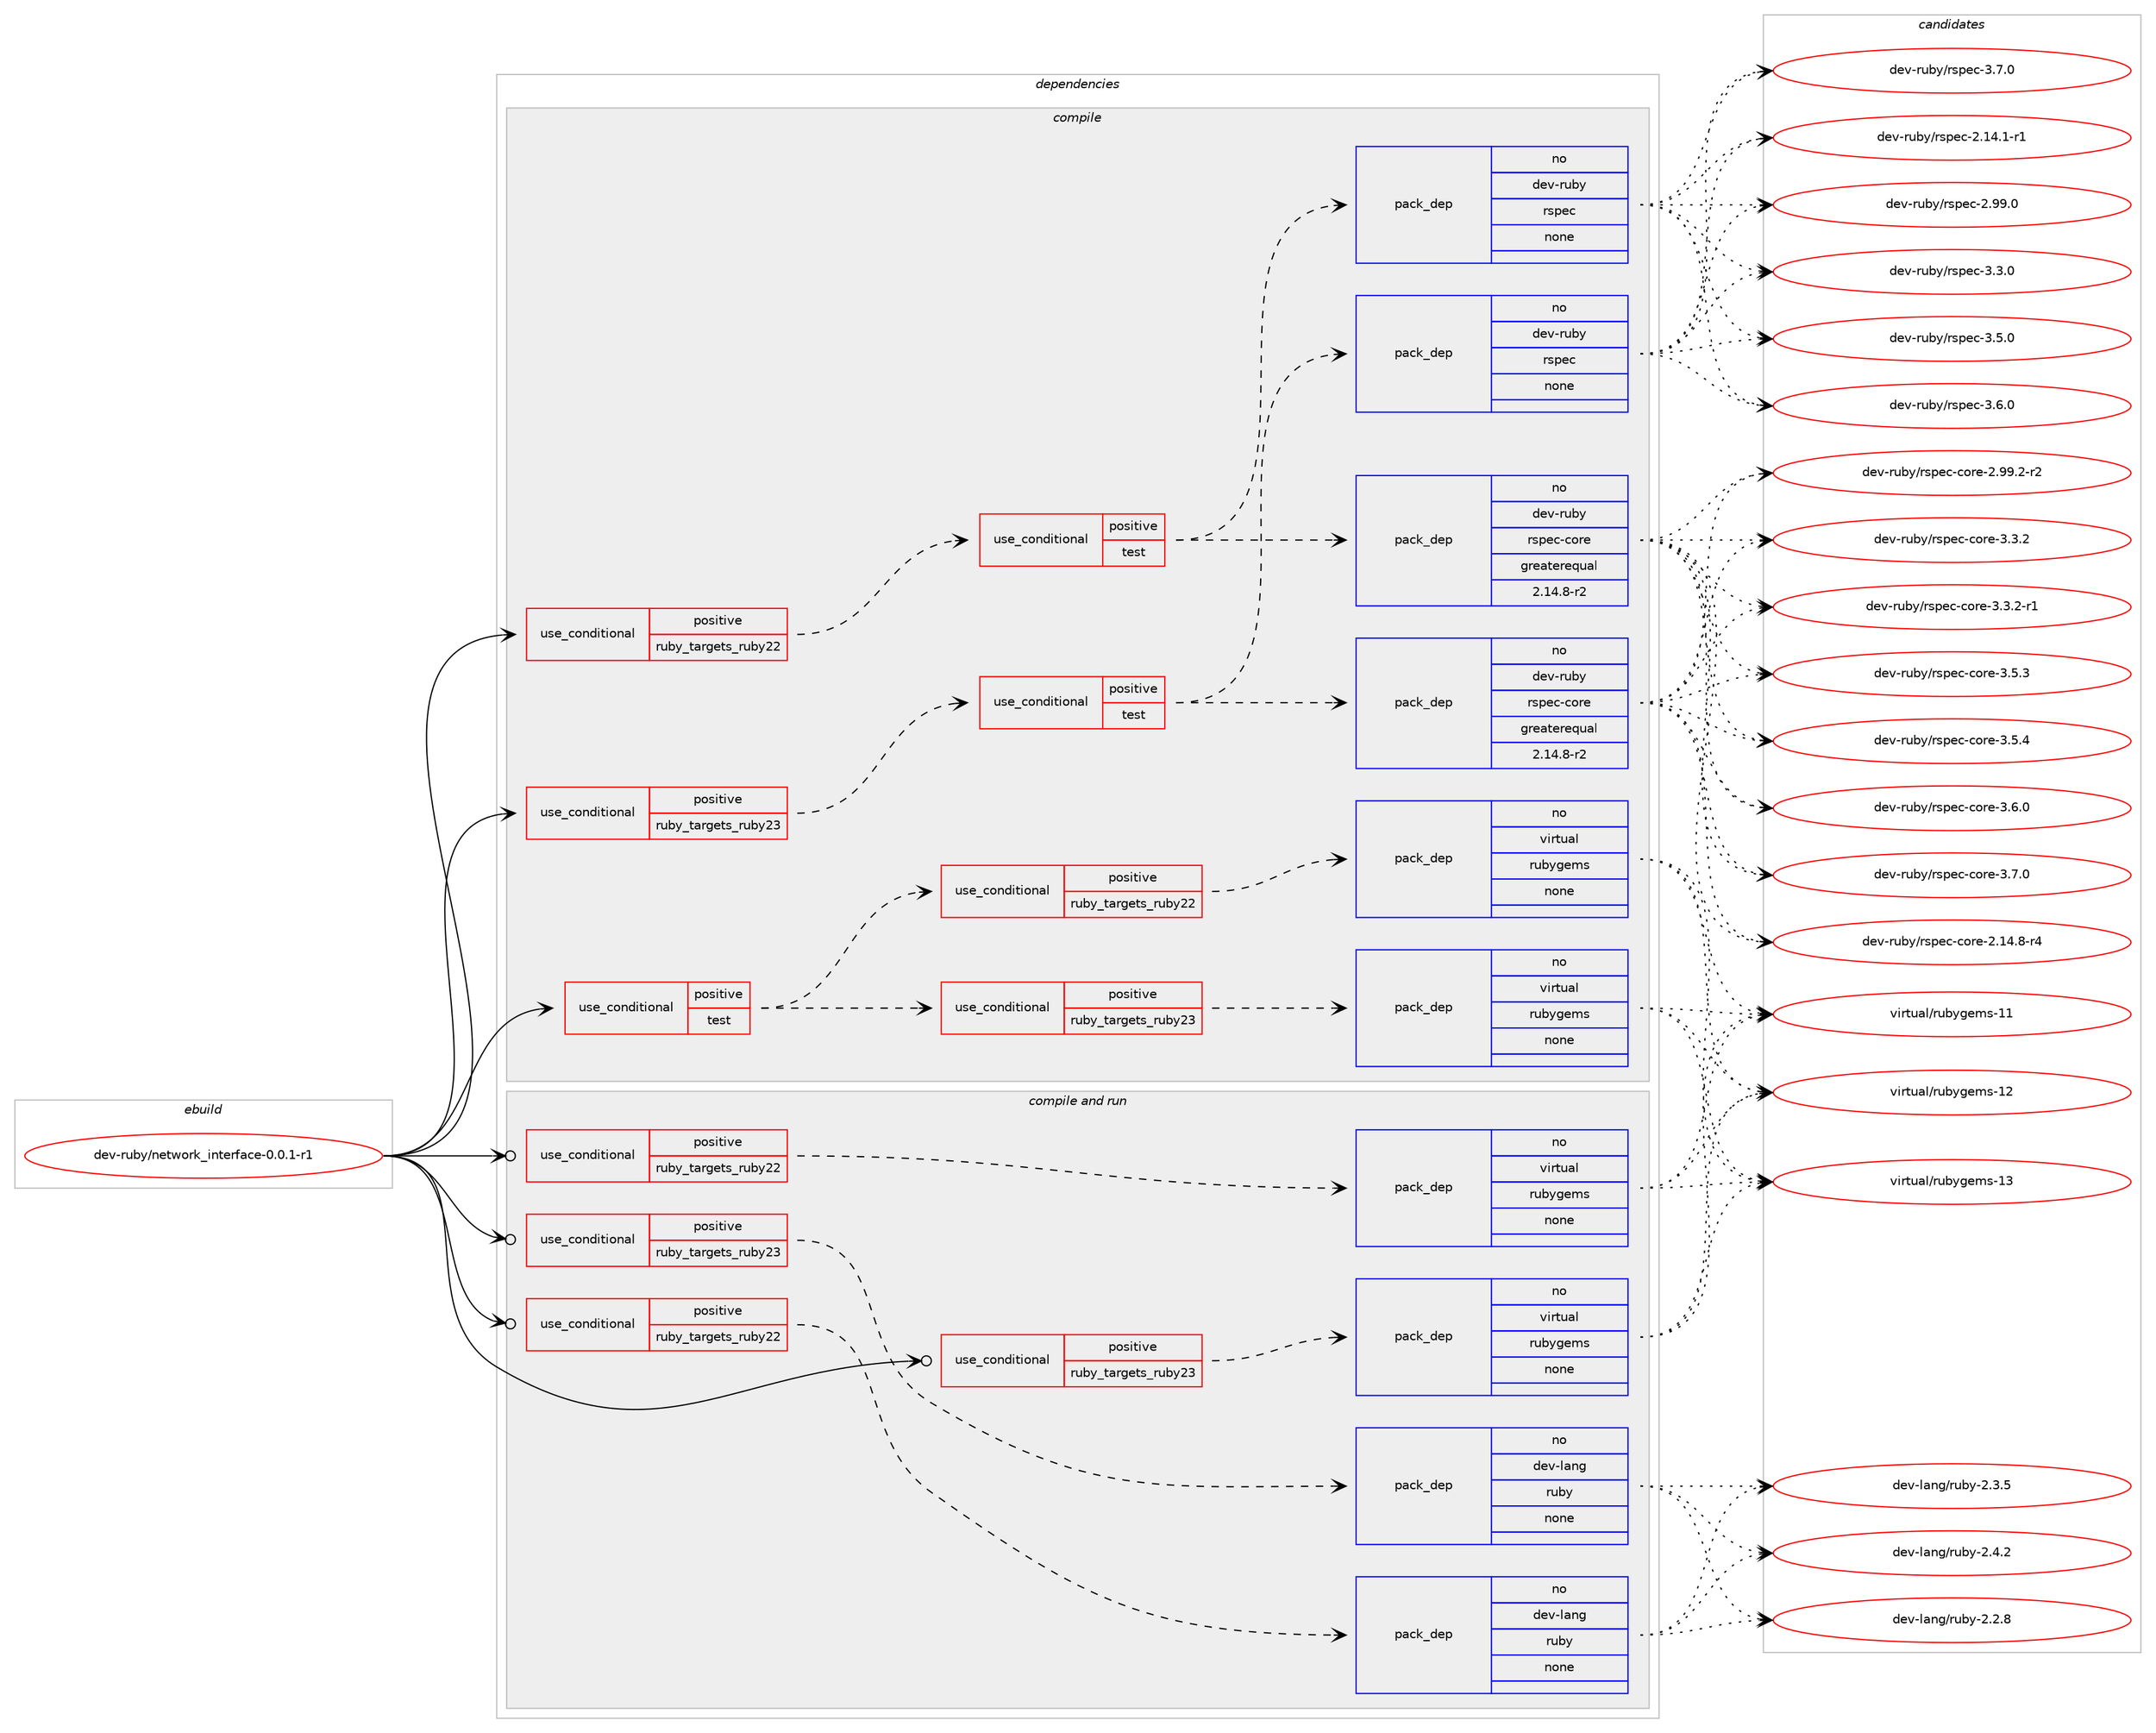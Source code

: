 digraph prolog {

# *************
# Graph options
# *************

newrank=true;
concentrate=true;
compound=true;
graph [rankdir=LR,fontname=Helvetica,fontsize=10,ranksep=1.5];#, ranksep=2.5, nodesep=0.2];
edge  [arrowhead=vee];
node  [fontname=Helvetica,fontsize=10];

# **********
# The ebuild
# **********

subgraph cluster_leftcol {
color=gray;
rank=same;
label=<<i>ebuild</i>>;
id [label="dev-ruby/network_interface-0.0.1-r1", color=red, width=4, href="../dev-ruby/network_interface-0.0.1-r1.svg"];
}

# ****************
# The dependencies
# ****************

subgraph cluster_midcol {
color=gray;
label=<<i>dependencies</i>>;
subgraph cluster_compile {
fillcolor="#eeeeee";
style=filled;
label=<<i>compile</i>>;
subgraph cond63467 {
dependency250846 [label=<<TABLE BORDER="0" CELLBORDER="1" CELLSPACING="0" CELLPADDING="4"><TR><TD ROWSPAN="3" CELLPADDING="10">use_conditional</TD></TR><TR><TD>positive</TD></TR><TR><TD>ruby_targets_ruby22</TD></TR></TABLE>>, shape=none, color=red];
subgraph cond63468 {
dependency250847 [label=<<TABLE BORDER="0" CELLBORDER="1" CELLSPACING="0" CELLPADDING="4"><TR><TD ROWSPAN="3" CELLPADDING="10">use_conditional</TD></TR><TR><TD>positive</TD></TR><TR><TD>test</TD></TR></TABLE>>, shape=none, color=red];
subgraph pack183274 {
dependency250848 [label=<<TABLE BORDER="0" CELLBORDER="1" CELLSPACING="0" CELLPADDING="4" WIDTH="220"><TR><TD ROWSPAN="6" CELLPADDING="30">pack_dep</TD></TR><TR><TD WIDTH="110">no</TD></TR><TR><TD>dev-ruby</TD></TR><TR><TD>rspec</TD></TR><TR><TD>none</TD></TR><TR><TD></TD></TR></TABLE>>, shape=none, color=blue];
}
dependency250847:e -> dependency250848:w [weight=20,style="dashed",arrowhead="vee"];
subgraph pack183275 {
dependency250849 [label=<<TABLE BORDER="0" CELLBORDER="1" CELLSPACING="0" CELLPADDING="4" WIDTH="220"><TR><TD ROWSPAN="6" CELLPADDING="30">pack_dep</TD></TR><TR><TD WIDTH="110">no</TD></TR><TR><TD>dev-ruby</TD></TR><TR><TD>rspec-core</TD></TR><TR><TD>greaterequal</TD></TR><TR><TD>2.14.8-r2</TD></TR></TABLE>>, shape=none, color=blue];
}
dependency250847:e -> dependency250849:w [weight=20,style="dashed",arrowhead="vee"];
}
dependency250846:e -> dependency250847:w [weight=20,style="dashed",arrowhead="vee"];
}
id:e -> dependency250846:w [weight=20,style="solid",arrowhead="vee"];
subgraph cond63469 {
dependency250850 [label=<<TABLE BORDER="0" CELLBORDER="1" CELLSPACING="0" CELLPADDING="4"><TR><TD ROWSPAN="3" CELLPADDING="10">use_conditional</TD></TR><TR><TD>positive</TD></TR><TR><TD>ruby_targets_ruby23</TD></TR></TABLE>>, shape=none, color=red];
subgraph cond63470 {
dependency250851 [label=<<TABLE BORDER="0" CELLBORDER="1" CELLSPACING="0" CELLPADDING="4"><TR><TD ROWSPAN="3" CELLPADDING="10">use_conditional</TD></TR><TR><TD>positive</TD></TR><TR><TD>test</TD></TR></TABLE>>, shape=none, color=red];
subgraph pack183276 {
dependency250852 [label=<<TABLE BORDER="0" CELLBORDER="1" CELLSPACING="0" CELLPADDING="4" WIDTH="220"><TR><TD ROWSPAN="6" CELLPADDING="30">pack_dep</TD></TR><TR><TD WIDTH="110">no</TD></TR><TR><TD>dev-ruby</TD></TR><TR><TD>rspec</TD></TR><TR><TD>none</TD></TR><TR><TD></TD></TR></TABLE>>, shape=none, color=blue];
}
dependency250851:e -> dependency250852:w [weight=20,style="dashed",arrowhead="vee"];
subgraph pack183277 {
dependency250853 [label=<<TABLE BORDER="0" CELLBORDER="1" CELLSPACING="0" CELLPADDING="4" WIDTH="220"><TR><TD ROWSPAN="6" CELLPADDING="30">pack_dep</TD></TR><TR><TD WIDTH="110">no</TD></TR><TR><TD>dev-ruby</TD></TR><TR><TD>rspec-core</TD></TR><TR><TD>greaterequal</TD></TR><TR><TD>2.14.8-r2</TD></TR></TABLE>>, shape=none, color=blue];
}
dependency250851:e -> dependency250853:w [weight=20,style="dashed",arrowhead="vee"];
}
dependency250850:e -> dependency250851:w [weight=20,style="dashed",arrowhead="vee"];
}
id:e -> dependency250850:w [weight=20,style="solid",arrowhead="vee"];
subgraph cond63471 {
dependency250854 [label=<<TABLE BORDER="0" CELLBORDER="1" CELLSPACING="0" CELLPADDING="4"><TR><TD ROWSPAN="3" CELLPADDING="10">use_conditional</TD></TR><TR><TD>positive</TD></TR><TR><TD>test</TD></TR></TABLE>>, shape=none, color=red];
subgraph cond63472 {
dependency250855 [label=<<TABLE BORDER="0" CELLBORDER="1" CELLSPACING="0" CELLPADDING="4"><TR><TD ROWSPAN="3" CELLPADDING="10">use_conditional</TD></TR><TR><TD>positive</TD></TR><TR><TD>ruby_targets_ruby22</TD></TR></TABLE>>, shape=none, color=red];
subgraph pack183278 {
dependency250856 [label=<<TABLE BORDER="0" CELLBORDER="1" CELLSPACING="0" CELLPADDING="4" WIDTH="220"><TR><TD ROWSPAN="6" CELLPADDING="30">pack_dep</TD></TR><TR><TD WIDTH="110">no</TD></TR><TR><TD>virtual</TD></TR><TR><TD>rubygems</TD></TR><TR><TD>none</TD></TR><TR><TD></TD></TR></TABLE>>, shape=none, color=blue];
}
dependency250855:e -> dependency250856:w [weight=20,style="dashed",arrowhead="vee"];
}
dependency250854:e -> dependency250855:w [weight=20,style="dashed",arrowhead="vee"];
subgraph cond63473 {
dependency250857 [label=<<TABLE BORDER="0" CELLBORDER="1" CELLSPACING="0" CELLPADDING="4"><TR><TD ROWSPAN="3" CELLPADDING="10">use_conditional</TD></TR><TR><TD>positive</TD></TR><TR><TD>ruby_targets_ruby23</TD></TR></TABLE>>, shape=none, color=red];
subgraph pack183279 {
dependency250858 [label=<<TABLE BORDER="0" CELLBORDER="1" CELLSPACING="0" CELLPADDING="4" WIDTH="220"><TR><TD ROWSPAN="6" CELLPADDING="30">pack_dep</TD></TR><TR><TD WIDTH="110">no</TD></TR><TR><TD>virtual</TD></TR><TR><TD>rubygems</TD></TR><TR><TD>none</TD></TR><TR><TD></TD></TR></TABLE>>, shape=none, color=blue];
}
dependency250857:e -> dependency250858:w [weight=20,style="dashed",arrowhead="vee"];
}
dependency250854:e -> dependency250857:w [weight=20,style="dashed",arrowhead="vee"];
}
id:e -> dependency250854:w [weight=20,style="solid",arrowhead="vee"];
}
subgraph cluster_compileandrun {
fillcolor="#eeeeee";
style=filled;
label=<<i>compile and run</i>>;
subgraph cond63474 {
dependency250859 [label=<<TABLE BORDER="0" CELLBORDER="1" CELLSPACING="0" CELLPADDING="4"><TR><TD ROWSPAN="3" CELLPADDING="10">use_conditional</TD></TR><TR><TD>positive</TD></TR><TR><TD>ruby_targets_ruby22</TD></TR></TABLE>>, shape=none, color=red];
subgraph pack183280 {
dependency250860 [label=<<TABLE BORDER="0" CELLBORDER="1" CELLSPACING="0" CELLPADDING="4" WIDTH="220"><TR><TD ROWSPAN="6" CELLPADDING="30">pack_dep</TD></TR><TR><TD WIDTH="110">no</TD></TR><TR><TD>dev-lang</TD></TR><TR><TD>ruby</TD></TR><TR><TD>none</TD></TR><TR><TD></TD></TR></TABLE>>, shape=none, color=blue];
}
dependency250859:e -> dependency250860:w [weight=20,style="dashed",arrowhead="vee"];
}
id:e -> dependency250859:w [weight=20,style="solid",arrowhead="odotvee"];
subgraph cond63475 {
dependency250861 [label=<<TABLE BORDER="0" CELLBORDER="1" CELLSPACING="0" CELLPADDING="4"><TR><TD ROWSPAN="3" CELLPADDING="10">use_conditional</TD></TR><TR><TD>positive</TD></TR><TR><TD>ruby_targets_ruby22</TD></TR></TABLE>>, shape=none, color=red];
subgraph pack183281 {
dependency250862 [label=<<TABLE BORDER="0" CELLBORDER="1" CELLSPACING="0" CELLPADDING="4" WIDTH="220"><TR><TD ROWSPAN="6" CELLPADDING="30">pack_dep</TD></TR><TR><TD WIDTH="110">no</TD></TR><TR><TD>virtual</TD></TR><TR><TD>rubygems</TD></TR><TR><TD>none</TD></TR><TR><TD></TD></TR></TABLE>>, shape=none, color=blue];
}
dependency250861:e -> dependency250862:w [weight=20,style="dashed",arrowhead="vee"];
}
id:e -> dependency250861:w [weight=20,style="solid",arrowhead="odotvee"];
subgraph cond63476 {
dependency250863 [label=<<TABLE BORDER="0" CELLBORDER="1" CELLSPACING="0" CELLPADDING="4"><TR><TD ROWSPAN="3" CELLPADDING="10">use_conditional</TD></TR><TR><TD>positive</TD></TR><TR><TD>ruby_targets_ruby23</TD></TR></TABLE>>, shape=none, color=red];
subgraph pack183282 {
dependency250864 [label=<<TABLE BORDER="0" CELLBORDER="1" CELLSPACING="0" CELLPADDING="4" WIDTH="220"><TR><TD ROWSPAN="6" CELLPADDING="30">pack_dep</TD></TR><TR><TD WIDTH="110">no</TD></TR><TR><TD>dev-lang</TD></TR><TR><TD>ruby</TD></TR><TR><TD>none</TD></TR><TR><TD></TD></TR></TABLE>>, shape=none, color=blue];
}
dependency250863:e -> dependency250864:w [weight=20,style="dashed",arrowhead="vee"];
}
id:e -> dependency250863:w [weight=20,style="solid",arrowhead="odotvee"];
subgraph cond63477 {
dependency250865 [label=<<TABLE BORDER="0" CELLBORDER="1" CELLSPACING="0" CELLPADDING="4"><TR><TD ROWSPAN="3" CELLPADDING="10">use_conditional</TD></TR><TR><TD>positive</TD></TR><TR><TD>ruby_targets_ruby23</TD></TR></TABLE>>, shape=none, color=red];
subgraph pack183283 {
dependency250866 [label=<<TABLE BORDER="0" CELLBORDER="1" CELLSPACING="0" CELLPADDING="4" WIDTH="220"><TR><TD ROWSPAN="6" CELLPADDING="30">pack_dep</TD></TR><TR><TD WIDTH="110">no</TD></TR><TR><TD>virtual</TD></TR><TR><TD>rubygems</TD></TR><TR><TD>none</TD></TR><TR><TD></TD></TR></TABLE>>, shape=none, color=blue];
}
dependency250865:e -> dependency250866:w [weight=20,style="dashed",arrowhead="vee"];
}
id:e -> dependency250865:w [weight=20,style="solid",arrowhead="odotvee"];
}
subgraph cluster_run {
fillcolor="#eeeeee";
style=filled;
label=<<i>run</i>>;
}
}

# **************
# The candidates
# **************

subgraph cluster_choices {
rank=same;
color=gray;
label=<<i>candidates</i>>;

subgraph choice183274 {
color=black;
nodesep=1;
choice10010111845114117981214711411511210199455046495246494511449 [label="dev-ruby/rspec-2.14.1-r1", color=red, width=4,href="../dev-ruby/rspec-2.14.1-r1.svg"];
choice1001011184511411798121471141151121019945504657574648 [label="dev-ruby/rspec-2.99.0", color=red, width=4,href="../dev-ruby/rspec-2.99.0.svg"];
choice10010111845114117981214711411511210199455146514648 [label="dev-ruby/rspec-3.3.0", color=red, width=4,href="../dev-ruby/rspec-3.3.0.svg"];
choice10010111845114117981214711411511210199455146534648 [label="dev-ruby/rspec-3.5.0", color=red, width=4,href="../dev-ruby/rspec-3.5.0.svg"];
choice10010111845114117981214711411511210199455146544648 [label="dev-ruby/rspec-3.6.0", color=red, width=4,href="../dev-ruby/rspec-3.6.0.svg"];
choice10010111845114117981214711411511210199455146554648 [label="dev-ruby/rspec-3.7.0", color=red, width=4,href="../dev-ruby/rspec-3.7.0.svg"];
dependency250848:e -> choice10010111845114117981214711411511210199455046495246494511449:w [style=dotted,weight="100"];
dependency250848:e -> choice1001011184511411798121471141151121019945504657574648:w [style=dotted,weight="100"];
dependency250848:e -> choice10010111845114117981214711411511210199455146514648:w [style=dotted,weight="100"];
dependency250848:e -> choice10010111845114117981214711411511210199455146534648:w [style=dotted,weight="100"];
dependency250848:e -> choice10010111845114117981214711411511210199455146544648:w [style=dotted,weight="100"];
dependency250848:e -> choice10010111845114117981214711411511210199455146554648:w [style=dotted,weight="100"];
}
subgraph choice183275 {
color=black;
nodesep=1;
choice100101118451141179812147114115112101994599111114101455046495246564511452 [label="dev-ruby/rspec-core-2.14.8-r4", color=red, width=4,href="../dev-ruby/rspec-core-2.14.8-r4.svg"];
choice100101118451141179812147114115112101994599111114101455046575746504511450 [label="dev-ruby/rspec-core-2.99.2-r2", color=red, width=4,href="../dev-ruby/rspec-core-2.99.2-r2.svg"];
choice100101118451141179812147114115112101994599111114101455146514650 [label="dev-ruby/rspec-core-3.3.2", color=red, width=4,href="../dev-ruby/rspec-core-3.3.2.svg"];
choice1001011184511411798121471141151121019945991111141014551465146504511449 [label="dev-ruby/rspec-core-3.3.2-r1", color=red, width=4,href="../dev-ruby/rspec-core-3.3.2-r1.svg"];
choice100101118451141179812147114115112101994599111114101455146534651 [label="dev-ruby/rspec-core-3.5.3", color=red, width=4,href="../dev-ruby/rspec-core-3.5.3.svg"];
choice100101118451141179812147114115112101994599111114101455146534652 [label="dev-ruby/rspec-core-3.5.4", color=red, width=4,href="../dev-ruby/rspec-core-3.5.4.svg"];
choice100101118451141179812147114115112101994599111114101455146544648 [label="dev-ruby/rspec-core-3.6.0", color=red, width=4,href="../dev-ruby/rspec-core-3.6.0.svg"];
choice100101118451141179812147114115112101994599111114101455146554648 [label="dev-ruby/rspec-core-3.7.0", color=red, width=4,href="../dev-ruby/rspec-core-3.7.0.svg"];
dependency250849:e -> choice100101118451141179812147114115112101994599111114101455046495246564511452:w [style=dotted,weight="100"];
dependency250849:e -> choice100101118451141179812147114115112101994599111114101455046575746504511450:w [style=dotted,weight="100"];
dependency250849:e -> choice100101118451141179812147114115112101994599111114101455146514650:w [style=dotted,weight="100"];
dependency250849:e -> choice1001011184511411798121471141151121019945991111141014551465146504511449:w [style=dotted,weight="100"];
dependency250849:e -> choice100101118451141179812147114115112101994599111114101455146534651:w [style=dotted,weight="100"];
dependency250849:e -> choice100101118451141179812147114115112101994599111114101455146534652:w [style=dotted,weight="100"];
dependency250849:e -> choice100101118451141179812147114115112101994599111114101455146544648:w [style=dotted,weight="100"];
dependency250849:e -> choice100101118451141179812147114115112101994599111114101455146554648:w [style=dotted,weight="100"];
}
subgraph choice183276 {
color=black;
nodesep=1;
choice10010111845114117981214711411511210199455046495246494511449 [label="dev-ruby/rspec-2.14.1-r1", color=red, width=4,href="../dev-ruby/rspec-2.14.1-r1.svg"];
choice1001011184511411798121471141151121019945504657574648 [label="dev-ruby/rspec-2.99.0", color=red, width=4,href="../dev-ruby/rspec-2.99.0.svg"];
choice10010111845114117981214711411511210199455146514648 [label="dev-ruby/rspec-3.3.0", color=red, width=4,href="../dev-ruby/rspec-3.3.0.svg"];
choice10010111845114117981214711411511210199455146534648 [label="dev-ruby/rspec-3.5.0", color=red, width=4,href="../dev-ruby/rspec-3.5.0.svg"];
choice10010111845114117981214711411511210199455146544648 [label="dev-ruby/rspec-3.6.0", color=red, width=4,href="../dev-ruby/rspec-3.6.0.svg"];
choice10010111845114117981214711411511210199455146554648 [label="dev-ruby/rspec-3.7.0", color=red, width=4,href="../dev-ruby/rspec-3.7.0.svg"];
dependency250852:e -> choice10010111845114117981214711411511210199455046495246494511449:w [style=dotted,weight="100"];
dependency250852:e -> choice1001011184511411798121471141151121019945504657574648:w [style=dotted,weight="100"];
dependency250852:e -> choice10010111845114117981214711411511210199455146514648:w [style=dotted,weight="100"];
dependency250852:e -> choice10010111845114117981214711411511210199455146534648:w [style=dotted,weight="100"];
dependency250852:e -> choice10010111845114117981214711411511210199455146544648:w [style=dotted,weight="100"];
dependency250852:e -> choice10010111845114117981214711411511210199455146554648:w [style=dotted,weight="100"];
}
subgraph choice183277 {
color=black;
nodesep=1;
choice100101118451141179812147114115112101994599111114101455046495246564511452 [label="dev-ruby/rspec-core-2.14.8-r4", color=red, width=4,href="../dev-ruby/rspec-core-2.14.8-r4.svg"];
choice100101118451141179812147114115112101994599111114101455046575746504511450 [label="dev-ruby/rspec-core-2.99.2-r2", color=red, width=4,href="../dev-ruby/rspec-core-2.99.2-r2.svg"];
choice100101118451141179812147114115112101994599111114101455146514650 [label="dev-ruby/rspec-core-3.3.2", color=red, width=4,href="../dev-ruby/rspec-core-3.3.2.svg"];
choice1001011184511411798121471141151121019945991111141014551465146504511449 [label="dev-ruby/rspec-core-3.3.2-r1", color=red, width=4,href="../dev-ruby/rspec-core-3.3.2-r1.svg"];
choice100101118451141179812147114115112101994599111114101455146534651 [label="dev-ruby/rspec-core-3.5.3", color=red, width=4,href="../dev-ruby/rspec-core-3.5.3.svg"];
choice100101118451141179812147114115112101994599111114101455146534652 [label="dev-ruby/rspec-core-3.5.4", color=red, width=4,href="../dev-ruby/rspec-core-3.5.4.svg"];
choice100101118451141179812147114115112101994599111114101455146544648 [label="dev-ruby/rspec-core-3.6.0", color=red, width=4,href="../dev-ruby/rspec-core-3.6.0.svg"];
choice100101118451141179812147114115112101994599111114101455146554648 [label="dev-ruby/rspec-core-3.7.0", color=red, width=4,href="../dev-ruby/rspec-core-3.7.0.svg"];
dependency250853:e -> choice100101118451141179812147114115112101994599111114101455046495246564511452:w [style=dotted,weight="100"];
dependency250853:e -> choice100101118451141179812147114115112101994599111114101455046575746504511450:w [style=dotted,weight="100"];
dependency250853:e -> choice100101118451141179812147114115112101994599111114101455146514650:w [style=dotted,weight="100"];
dependency250853:e -> choice1001011184511411798121471141151121019945991111141014551465146504511449:w [style=dotted,weight="100"];
dependency250853:e -> choice100101118451141179812147114115112101994599111114101455146534651:w [style=dotted,weight="100"];
dependency250853:e -> choice100101118451141179812147114115112101994599111114101455146534652:w [style=dotted,weight="100"];
dependency250853:e -> choice100101118451141179812147114115112101994599111114101455146544648:w [style=dotted,weight="100"];
dependency250853:e -> choice100101118451141179812147114115112101994599111114101455146554648:w [style=dotted,weight="100"];
}
subgraph choice183278 {
color=black;
nodesep=1;
choice118105114116117971084711411798121103101109115454949 [label="virtual/rubygems-11", color=red, width=4,href="../virtual/rubygems-11.svg"];
choice118105114116117971084711411798121103101109115454950 [label="virtual/rubygems-12", color=red, width=4,href="../virtual/rubygems-12.svg"];
choice118105114116117971084711411798121103101109115454951 [label="virtual/rubygems-13", color=red, width=4,href="../virtual/rubygems-13.svg"];
dependency250856:e -> choice118105114116117971084711411798121103101109115454949:w [style=dotted,weight="100"];
dependency250856:e -> choice118105114116117971084711411798121103101109115454950:w [style=dotted,weight="100"];
dependency250856:e -> choice118105114116117971084711411798121103101109115454951:w [style=dotted,weight="100"];
}
subgraph choice183279 {
color=black;
nodesep=1;
choice118105114116117971084711411798121103101109115454949 [label="virtual/rubygems-11", color=red, width=4,href="../virtual/rubygems-11.svg"];
choice118105114116117971084711411798121103101109115454950 [label="virtual/rubygems-12", color=red, width=4,href="../virtual/rubygems-12.svg"];
choice118105114116117971084711411798121103101109115454951 [label="virtual/rubygems-13", color=red, width=4,href="../virtual/rubygems-13.svg"];
dependency250858:e -> choice118105114116117971084711411798121103101109115454949:w [style=dotted,weight="100"];
dependency250858:e -> choice118105114116117971084711411798121103101109115454950:w [style=dotted,weight="100"];
dependency250858:e -> choice118105114116117971084711411798121103101109115454951:w [style=dotted,weight="100"];
}
subgraph choice183280 {
color=black;
nodesep=1;
choice10010111845108971101034711411798121455046504656 [label="dev-lang/ruby-2.2.8", color=red, width=4,href="../dev-lang/ruby-2.2.8.svg"];
choice10010111845108971101034711411798121455046514653 [label="dev-lang/ruby-2.3.5", color=red, width=4,href="../dev-lang/ruby-2.3.5.svg"];
choice10010111845108971101034711411798121455046524650 [label="dev-lang/ruby-2.4.2", color=red, width=4,href="../dev-lang/ruby-2.4.2.svg"];
dependency250860:e -> choice10010111845108971101034711411798121455046504656:w [style=dotted,weight="100"];
dependency250860:e -> choice10010111845108971101034711411798121455046514653:w [style=dotted,weight="100"];
dependency250860:e -> choice10010111845108971101034711411798121455046524650:w [style=dotted,weight="100"];
}
subgraph choice183281 {
color=black;
nodesep=1;
choice118105114116117971084711411798121103101109115454949 [label="virtual/rubygems-11", color=red, width=4,href="../virtual/rubygems-11.svg"];
choice118105114116117971084711411798121103101109115454950 [label="virtual/rubygems-12", color=red, width=4,href="../virtual/rubygems-12.svg"];
choice118105114116117971084711411798121103101109115454951 [label="virtual/rubygems-13", color=red, width=4,href="../virtual/rubygems-13.svg"];
dependency250862:e -> choice118105114116117971084711411798121103101109115454949:w [style=dotted,weight="100"];
dependency250862:e -> choice118105114116117971084711411798121103101109115454950:w [style=dotted,weight="100"];
dependency250862:e -> choice118105114116117971084711411798121103101109115454951:w [style=dotted,weight="100"];
}
subgraph choice183282 {
color=black;
nodesep=1;
choice10010111845108971101034711411798121455046504656 [label="dev-lang/ruby-2.2.8", color=red, width=4,href="../dev-lang/ruby-2.2.8.svg"];
choice10010111845108971101034711411798121455046514653 [label="dev-lang/ruby-2.3.5", color=red, width=4,href="../dev-lang/ruby-2.3.5.svg"];
choice10010111845108971101034711411798121455046524650 [label="dev-lang/ruby-2.4.2", color=red, width=4,href="../dev-lang/ruby-2.4.2.svg"];
dependency250864:e -> choice10010111845108971101034711411798121455046504656:w [style=dotted,weight="100"];
dependency250864:e -> choice10010111845108971101034711411798121455046514653:w [style=dotted,weight="100"];
dependency250864:e -> choice10010111845108971101034711411798121455046524650:w [style=dotted,weight="100"];
}
subgraph choice183283 {
color=black;
nodesep=1;
choice118105114116117971084711411798121103101109115454949 [label="virtual/rubygems-11", color=red, width=4,href="../virtual/rubygems-11.svg"];
choice118105114116117971084711411798121103101109115454950 [label="virtual/rubygems-12", color=red, width=4,href="../virtual/rubygems-12.svg"];
choice118105114116117971084711411798121103101109115454951 [label="virtual/rubygems-13", color=red, width=4,href="../virtual/rubygems-13.svg"];
dependency250866:e -> choice118105114116117971084711411798121103101109115454949:w [style=dotted,weight="100"];
dependency250866:e -> choice118105114116117971084711411798121103101109115454950:w [style=dotted,weight="100"];
dependency250866:e -> choice118105114116117971084711411798121103101109115454951:w [style=dotted,weight="100"];
}
}

}
